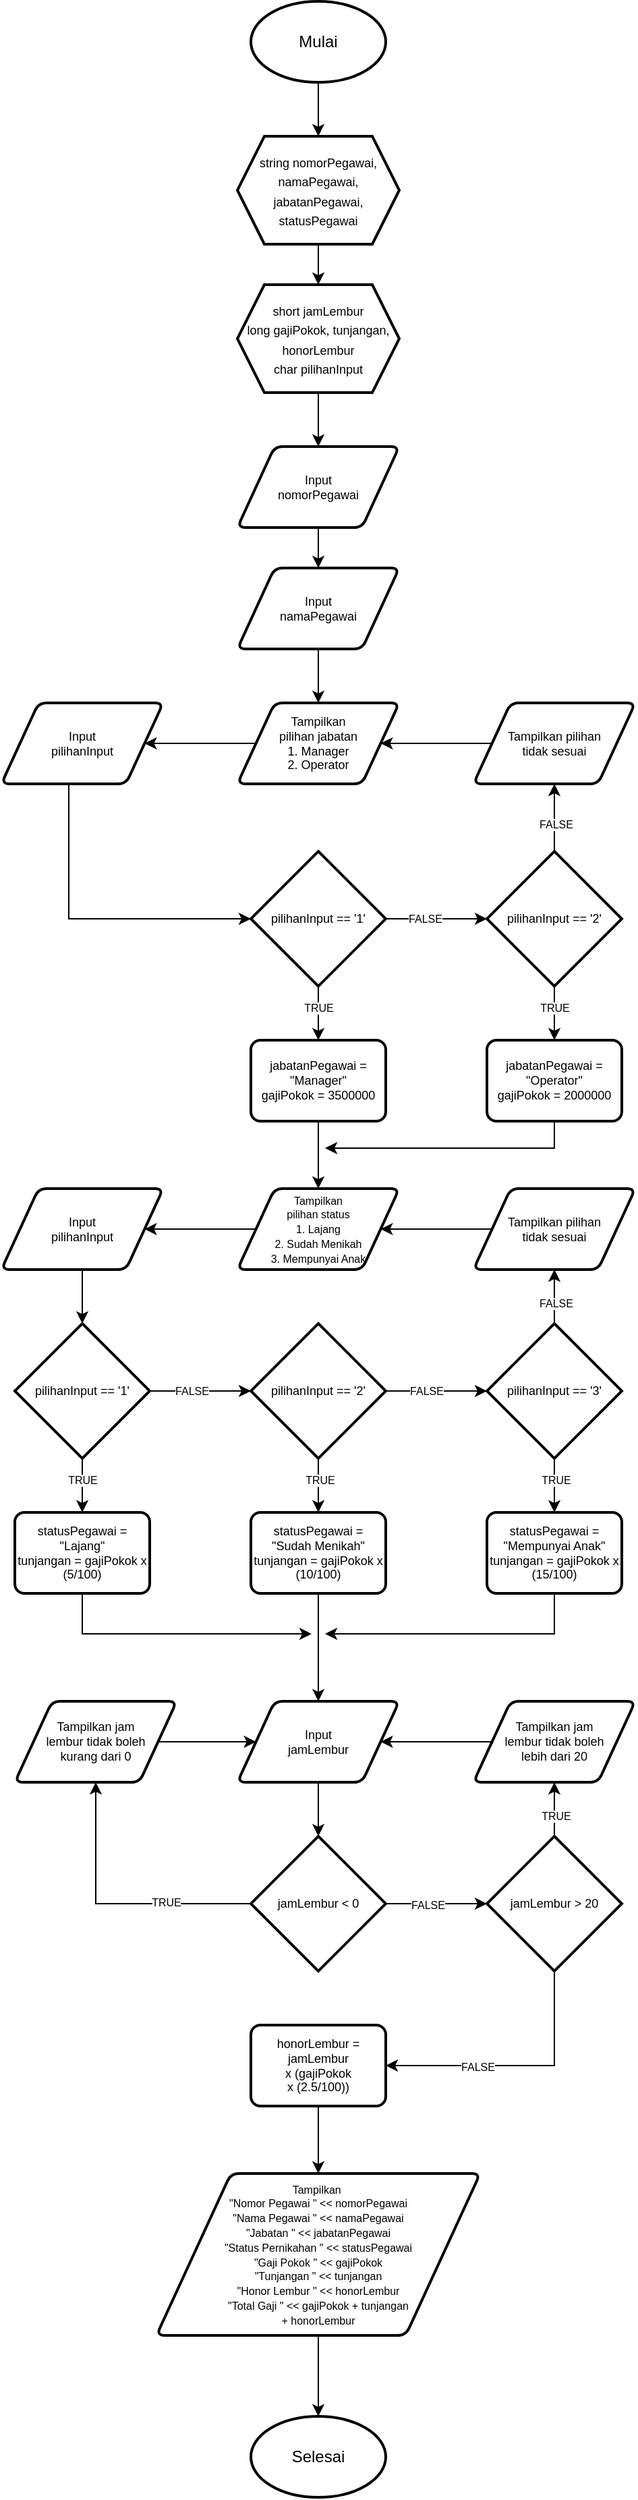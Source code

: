 <mxfile version="20.5.1" type="google"><diagram id="qdH4s8__qUpfqZan_WhN" name="Page-1"><mxGraphModel grid="1" page="1" gridSize="10" guides="1" tooltips="1" connect="1" arrows="1" fold="1" pageScale="1" pageWidth="850" pageHeight="1100" math="0" shadow="0"><root><mxCell id="0"/><mxCell id="1" parent="0"/><mxCell id="PZIe---fCXxBtA5bAcO1-10" style="edgeStyle=orthogonalEdgeStyle;rounded=0;orthogonalLoop=1;jettySize=auto;html=1;entryX=0.5;entryY=0;entryDx=0;entryDy=0;fontSize=9;" edge="1" parent="1" source="PZIe---fCXxBtA5bAcO1-2" target="PZIe---fCXxBtA5bAcO1-4"><mxGeometry relative="1" as="geometry"/></mxCell><mxCell id="PZIe---fCXxBtA5bAcO1-2" value="Mulai" style="strokeWidth=2;html=1;shape=mxgraph.flowchart.start_1;whiteSpace=wrap;" vertex="1" parent="1"><mxGeometry x="375" y="80" width="100" height="60" as="geometry"/></mxCell><mxCell id="PZIe---fCXxBtA5bAcO1-11" style="edgeStyle=orthogonalEdgeStyle;rounded=0;orthogonalLoop=1;jettySize=auto;html=1;entryX=0.5;entryY=0;entryDx=0;entryDy=0;fontSize=9;" edge="1" parent="1" source="PZIe---fCXxBtA5bAcO1-4" target="PZIe---fCXxBtA5bAcO1-5"><mxGeometry relative="1" as="geometry"/></mxCell><mxCell id="PZIe---fCXxBtA5bAcO1-4" value="&lt;font style=&quot;font-size: 9px;&quot;&gt;string nomorPegawai, namaPegawai, jabatanPegawai, statusPegawai&lt;/font&gt;" style="shape=hexagon;perimeter=hexagonPerimeter2;whiteSpace=wrap;html=1;fixedSize=1;strokeWidth=2;" vertex="1" parent="1"><mxGeometry x="365" y="180" width="120" height="80" as="geometry"/></mxCell><mxCell id="PZIe---fCXxBtA5bAcO1-12" style="edgeStyle=orthogonalEdgeStyle;rounded=0;orthogonalLoop=1;jettySize=auto;html=1;entryX=0.5;entryY=0;entryDx=0;entryDy=0;fontSize=9;" edge="1" parent="1" source="PZIe---fCXxBtA5bAcO1-5" target="PZIe---fCXxBtA5bAcO1-6"><mxGeometry relative="1" as="geometry"/></mxCell><mxCell id="PZIe---fCXxBtA5bAcO1-5" value="&lt;font style=&quot;font-size: 9px;&quot;&gt;short jamLembur&lt;br&gt;long gajiPokok, tunjangan, honorLembur&lt;br&gt;char pilihanInput&lt;br&gt;&lt;/font&gt;" style="shape=hexagon;perimeter=hexagonPerimeter2;whiteSpace=wrap;html=1;fixedSize=1;strokeWidth=2;" vertex="1" parent="1"><mxGeometry x="365" y="290" width="120" height="80" as="geometry"/></mxCell><mxCell id="PZIe---fCXxBtA5bAcO1-24" style="edgeStyle=orthogonalEdgeStyle;rounded=0;orthogonalLoop=1;jettySize=auto;html=1;fontSize=9;" edge="1" parent="1" source="PZIe---fCXxBtA5bAcO1-15" target="PZIe---fCXxBtA5bAcO1-23"><mxGeometry relative="1" as="geometry"/></mxCell><mxCell id="-r2B2K1S1wz2ifGDP3PW-55" value="FALSE" style="edgeLabel;html=1;align=center;verticalAlign=middle;resizable=0;points=[];fontSize=8;" connectable="0" vertex="1" parent="PZIe---fCXxBtA5bAcO1-24"><mxGeometry x="-0.228" relative="1" as="geometry"><mxPoint as="offset"/></mxGeometry></mxCell><mxCell id="PZIe---fCXxBtA5bAcO1-31" style="edgeStyle=orthogonalEdgeStyle;rounded=0;orthogonalLoop=1;jettySize=auto;html=1;entryX=0.5;entryY=0;entryDx=0;entryDy=0;fontSize=9;" edge="1" parent="1" source="PZIe---fCXxBtA5bAcO1-15" target="PZIe---fCXxBtA5bAcO1-26"><mxGeometry relative="1" as="geometry"/></mxCell><mxCell id="-r2B2K1S1wz2ifGDP3PW-54" value="TRUE" style="edgeLabel;html=1;align=center;verticalAlign=middle;resizable=0;points=[];fontSize=8;" connectable="0" vertex="1" parent="PZIe---fCXxBtA5bAcO1-31"><mxGeometry x="-0.218" relative="1" as="geometry"><mxPoint as="offset"/></mxGeometry></mxCell><mxCell id="PZIe---fCXxBtA5bAcO1-15" value="pilihanInput == '1'" style="strokeWidth=2;html=1;shape=mxgraph.flowchart.decision;whiteSpace=wrap;fontSize=9;" vertex="1" parent="1"><mxGeometry x="375" y="710" width="100" height="100" as="geometry"/></mxCell><mxCell id="PZIe---fCXxBtA5bAcO1-29" style="edgeStyle=orthogonalEdgeStyle;rounded=0;orthogonalLoop=1;jettySize=auto;html=1;fontSize=9;" edge="1" parent="1" source="PZIe---fCXxBtA5bAcO1-23" target="PZIe---fCXxBtA5bAcO1-28"><mxGeometry relative="1" as="geometry"/></mxCell><mxCell id="-r2B2K1S1wz2ifGDP3PW-57" value="FALSE" style="edgeLabel;html=1;align=center;verticalAlign=middle;resizable=0;points=[];fontSize=8;" connectable="0" vertex="1" parent="PZIe---fCXxBtA5bAcO1-29"><mxGeometry x="-0.183" y="-1" relative="1" as="geometry"><mxPoint as="offset"/></mxGeometry></mxCell><mxCell id="PZIe---fCXxBtA5bAcO1-32" style="edgeStyle=orthogonalEdgeStyle;rounded=0;orthogonalLoop=1;jettySize=auto;html=1;entryX=0.5;entryY=0;entryDx=0;entryDy=0;fontSize=9;" edge="1" parent="1" source="PZIe---fCXxBtA5bAcO1-23" target="PZIe---fCXxBtA5bAcO1-25"><mxGeometry relative="1" as="geometry"/></mxCell><mxCell id="-r2B2K1S1wz2ifGDP3PW-56" value="TRUE" style="edgeLabel;html=1;align=center;verticalAlign=middle;resizable=0;points=[];fontSize=8;" connectable="0" vertex="1" parent="PZIe---fCXxBtA5bAcO1-32"><mxGeometry x="-0.231" relative="1" as="geometry"><mxPoint as="offset"/></mxGeometry></mxCell><mxCell id="PZIe---fCXxBtA5bAcO1-23" value="pilihanInput == '2'" style="strokeWidth=2;html=1;shape=mxgraph.flowchart.decision;whiteSpace=wrap;fontSize=9;" vertex="1" parent="1"><mxGeometry x="550" y="710" width="100" height="100" as="geometry"/></mxCell><mxCell id="-r2B2K1S1wz2ifGDP3PW-7" style="edgeStyle=orthogonalEdgeStyle;rounded=0;orthogonalLoop=1;jettySize=auto;html=1;fontSize=8;" edge="1" parent="1" source="PZIe---fCXxBtA5bAcO1-25"><mxGeometry relative="1" as="geometry"><mxPoint x="430" y="930" as="targetPoint"/><Array as="points"><mxPoint x="600" y="930"/></Array></mxGeometry></mxCell><mxCell id="PZIe---fCXxBtA5bAcO1-25" value="jabatanPegawai = &quot;Operator&quot;&lt;br&gt;gajiPokok = 2000000" style="rounded=1;whiteSpace=wrap;html=1;absoluteArcSize=1;arcSize=14;strokeWidth=2;fontSize=9;" vertex="1" parent="1"><mxGeometry x="550" y="850" width="100" height="60" as="geometry"/></mxCell><mxCell id="-r2B2K1S1wz2ifGDP3PW-5" style="edgeStyle=orthogonalEdgeStyle;rounded=0;orthogonalLoop=1;jettySize=auto;html=1;entryX=0.5;entryY=0;entryDx=0;entryDy=0;fontSize=8;" edge="1" parent="1" source="PZIe---fCXxBtA5bAcO1-26" target="-r2B2K1S1wz2ifGDP3PW-1"><mxGeometry relative="1" as="geometry"/></mxCell><mxCell id="PZIe---fCXxBtA5bAcO1-26" value="jabatanPegawai = &quot;Manager&quot;&lt;br&gt;gajiPokok = 3500000" style="rounded=1;whiteSpace=wrap;html=1;absoluteArcSize=1;arcSize=14;strokeWidth=2;fontSize=9;" vertex="1" parent="1"><mxGeometry x="375" y="850" width="100" height="60" as="geometry"/></mxCell><mxCell id="PZIe---fCXxBtA5bAcO1-6" value="Input &lt;br&gt;nomorPegawai" style="shape=parallelogram;html=1;strokeWidth=2;perimeter=parallelogramPerimeter;whiteSpace=wrap;rounded=1;arcSize=12;size=0.23;fontSize=9;" vertex="1" parent="1"><mxGeometry x="365" y="410" width="120.0" height="60" as="geometry"/></mxCell><mxCell id="PZIe---fCXxBtA5bAcO1-7" value="Input &lt;br&gt;namaPegawai" style="shape=parallelogram;html=1;strokeWidth=2;perimeter=parallelogramPerimeter;whiteSpace=wrap;rounded=1;arcSize=12;size=0.23;fontSize=9;" vertex="1" parent="1"><mxGeometry x="365" y="500" width="120.0" height="60" as="geometry"/></mxCell><mxCell id="PZIe---fCXxBtA5bAcO1-13" style="edgeStyle=orthogonalEdgeStyle;rounded=0;orthogonalLoop=1;jettySize=auto;html=1;entryX=0.5;entryY=0;entryDx=0;entryDy=0;fontSize=9;" edge="1" parent="1" source="PZIe---fCXxBtA5bAcO1-6" target="PZIe---fCXxBtA5bAcO1-7"><mxGeometry relative="1" as="geometry"/></mxCell><mxCell id="-r2B2K1S1wz2ifGDP3PW-64" style="edgeStyle=orthogonalEdgeStyle;rounded=0;orthogonalLoop=1;jettySize=auto;html=1;entryX=1;entryY=0.5;entryDx=0;entryDy=0;fontSize=8;" edge="1" parent="1" source="PZIe---fCXxBtA5bAcO1-8" target="PZIe---fCXxBtA5bAcO1-20"><mxGeometry relative="1" as="geometry"/></mxCell><mxCell id="PZIe---fCXxBtA5bAcO1-8" value="Tampilkan &lt;br&gt;pilihan jabatan&lt;br&gt;1. Manager&lt;br&gt;2. Operator" style="shape=parallelogram;html=1;strokeWidth=2;perimeter=parallelogramPerimeter;whiteSpace=wrap;rounded=1;arcSize=12;size=0.23;fontSize=9;" vertex="1" parent="1"><mxGeometry x="365" y="600" width="120.0" height="60" as="geometry"/></mxCell><mxCell id="PZIe---fCXxBtA5bAcO1-14" style="edgeStyle=orthogonalEdgeStyle;rounded=0;orthogonalLoop=1;jettySize=auto;html=1;entryX=0.5;entryY=0;entryDx=0;entryDy=0;fontSize=9;" edge="1" parent="1" source="PZIe---fCXxBtA5bAcO1-7" target="PZIe---fCXxBtA5bAcO1-8"><mxGeometry relative="1" as="geometry"/></mxCell><mxCell id="-r2B2K1S1wz2ifGDP3PW-63" style="edgeStyle=orthogonalEdgeStyle;rounded=0;orthogonalLoop=1;jettySize=auto;html=1;fontSize=8;entryX=0;entryY=0.5;entryDx=0;entryDy=0;entryPerimeter=0;" edge="1" parent="1" source="PZIe---fCXxBtA5bAcO1-20" target="PZIe---fCXxBtA5bAcO1-15"><mxGeometry relative="1" as="geometry"><mxPoint x="370.029" y="800" as="targetPoint"/><Array as="points"><mxPoint x="240" y="760"/></Array></mxGeometry></mxCell><mxCell id="PZIe---fCXxBtA5bAcO1-20" value="Input&lt;br&gt;pilihanInput" style="shape=parallelogram;html=1;strokeWidth=2;perimeter=parallelogramPerimeter;whiteSpace=wrap;rounded=1;arcSize=12;size=0.23;fontSize=9;" vertex="1" parent="1"><mxGeometry x="190" y="600" width="120.0" height="60" as="geometry"/></mxCell><mxCell id="-r2B2K1S1wz2ifGDP3PW-4" style="edgeStyle=orthogonalEdgeStyle;rounded=0;orthogonalLoop=1;jettySize=auto;html=1;entryX=1;entryY=0.5;entryDx=0;entryDy=0;fontSize=8;exitX=0;exitY=0.5;exitDx=0;exitDy=0;" edge="1" parent="1" source="PZIe---fCXxBtA5bAcO1-28" target="PZIe---fCXxBtA5bAcO1-8"><mxGeometry relative="1" as="geometry"><Array as="points"/></mxGeometry></mxCell><mxCell id="PZIe---fCXxBtA5bAcO1-28" value="Tampilkan pilihan &lt;br&gt;tidak sesuai" style="shape=parallelogram;html=1;strokeWidth=2;perimeter=parallelogramPerimeter;whiteSpace=wrap;rounded=1;arcSize=12;size=0.23;fontSize=9;" vertex="1" parent="1"><mxGeometry x="540" y="600" width="120.0" height="60" as="geometry"/></mxCell><mxCell id="-r2B2K1S1wz2ifGDP3PW-59" style="edgeStyle=orthogonalEdgeStyle;rounded=0;orthogonalLoop=1;jettySize=auto;html=1;fontSize=8;" edge="1" parent="1" source="-r2B2K1S1wz2ifGDP3PW-1" target="-r2B2K1S1wz2ifGDP3PW-58"><mxGeometry relative="1" as="geometry"/></mxCell><mxCell id="-r2B2K1S1wz2ifGDP3PW-1" value="&lt;font style=&quot;font-size: 8px;&quot;&gt;Tampilkan &lt;br&gt;pilihan status&lt;br&gt;1. Lajang&lt;br&gt;2. Sudah Menikah&lt;br&gt;3. Mempunyai Anak&lt;/font&gt;" style="shape=parallelogram;html=1;strokeWidth=2;perimeter=parallelogramPerimeter;whiteSpace=wrap;rounded=1;arcSize=12;size=0.23;fontSize=9;" vertex="1" parent="1"><mxGeometry x="365" y="960" width="120.0" height="60" as="geometry"/></mxCell><mxCell id="-r2B2K1S1wz2ifGDP3PW-18" style="edgeStyle=orthogonalEdgeStyle;rounded=0;orthogonalLoop=1;jettySize=auto;html=1;fontSize=8;" edge="1" parent="1" source="-r2B2K1S1wz2ifGDP3PW-8" target="-r2B2K1S1wz2ifGDP3PW-12"><mxGeometry relative="1" as="geometry"/></mxCell><mxCell id="-r2B2K1S1wz2ifGDP3PW-66" value="FALSE" style="edgeLabel;html=1;align=center;verticalAlign=middle;resizable=0;points=[];fontSize=8;" connectable="0" vertex="1" parent="-r2B2K1S1wz2ifGDP3PW-18"><mxGeometry x="-0.168" relative="1" as="geometry"><mxPoint as="offset"/></mxGeometry></mxCell><mxCell id="-r2B2K1S1wz2ifGDP3PW-22" style="edgeStyle=orthogonalEdgeStyle;rounded=0;orthogonalLoop=1;jettySize=auto;html=1;entryX=0.5;entryY=0;entryDx=0;entryDy=0;fontSize=8;" edge="1" parent="1" source="-r2B2K1S1wz2ifGDP3PW-8" target="-r2B2K1S1wz2ifGDP3PW-14"><mxGeometry relative="1" as="geometry"/></mxCell><mxCell id="-r2B2K1S1wz2ifGDP3PW-65" value="TRUE" style="edgeLabel;html=1;align=center;verticalAlign=middle;resizable=0;points=[];fontSize=8;" connectable="0" vertex="1" parent="-r2B2K1S1wz2ifGDP3PW-22"><mxGeometry x="-0.2" relative="1" as="geometry"><mxPoint as="offset"/></mxGeometry></mxCell><mxCell id="-r2B2K1S1wz2ifGDP3PW-8" value="pilihanInput == '1'" style="strokeWidth=2;html=1;shape=mxgraph.flowchart.decision;whiteSpace=wrap;fontSize=9;" vertex="1" parent="1"><mxGeometry x="200" y="1060" width="100" height="100" as="geometry"/></mxCell><mxCell id="-r2B2K1S1wz2ifGDP3PW-19" style="edgeStyle=orthogonalEdgeStyle;rounded=0;orthogonalLoop=1;jettySize=auto;html=1;fontSize=8;" edge="1" parent="1" source="-r2B2K1S1wz2ifGDP3PW-12" target="-r2B2K1S1wz2ifGDP3PW-13"><mxGeometry relative="1" as="geometry"/></mxCell><mxCell id="-r2B2K1S1wz2ifGDP3PW-68" value="FALSE" style="edgeLabel;html=1;align=center;verticalAlign=middle;resizable=0;points=[];fontSize=8;" connectable="0" vertex="1" parent="-r2B2K1S1wz2ifGDP3PW-19"><mxGeometry x="-0.216" relative="1" as="geometry"><mxPoint as="offset"/></mxGeometry></mxCell><mxCell id="-r2B2K1S1wz2ifGDP3PW-20" style="edgeStyle=orthogonalEdgeStyle;rounded=0;orthogonalLoop=1;jettySize=auto;html=1;entryX=0.5;entryY=0;entryDx=0;entryDy=0;fontSize=8;" edge="1" parent="1" source="-r2B2K1S1wz2ifGDP3PW-12" target="-r2B2K1S1wz2ifGDP3PW-15"><mxGeometry relative="1" as="geometry"/></mxCell><mxCell id="-r2B2K1S1wz2ifGDP3PW-67" value="TRUE" style="edgeLabel;html=1;align=center;verticalAlign=middle;resizable=0;points=[];fontSize=8;" connectable="0" vertex="1" parent="-r2B2K1S1wz2ifGDP3PW-20"><mxGeometry x="-0.2" y="1" relative="1" as="geometry"><mxPoint as="offset"/></mxGeometry></mxCell><mxCell id="-r2B2K1S1wz2ifGDP3PW-12" value="pilihanInput == '2'" style="strokeWidth=2;html=1;shape=mxgraph.flowchart.decision;whiteSpace=wrap;fontSize=9;" vertex="1" parent="1"><mxGeometry x="375" y="1060" width="100" height="100" as="geometry"/></mxCell><mxCell id="-r2B2K1S1wz2ifGDP3PW-23" style="edgeStyle=orthogonalEdgeStyle;rounded=0;orthogonalLoop=1;jettySize=auto;html=1;entryX=0.5;entryY=0;entryDx=0;entryDy=0;fontSize=8;" edge="1" parent="1" source="-r2B2K1S1wz2ifGDP3PW-13" target="-r2B2K1S1wz2ifGDP3PW-16"><mxGeometry relative="1" as="geometry"/></mxCell><mxCell id="-r2B2K1S1wz2ifGDP3PW-69" value="TRUE" style="edgeLabel;html=1;align=center;verticalAlign=middle;resizable=0;points=[];fontSize=8;" connectable="0" vertex="1" parent="-r2B2K1S1wz2ifGDP3PW-23"><mxGeometry x="-0.2" y="1" relative="1" as="geometry"><mxPoint as="offset"/></mxGeometry></mxCell><mxCell id="-r2B2K1S1wz2ifGDP3PW-72" style="edgeStyle=orthogonalEdgeStyle;rounded=0;orthogonalLoop=1;jettySize=auto;html=1;entryX=0.5;entryY=1;entryDx=0;entryDy=0;fontSize=8;" edge="1" parent="1" source="-r2B2K1S1wz2ifGDP3PW-13" target="-r2B2K1S1wz2ifGDP3PW-71"><mxGeometry relative="1" as="geometry"/></mxCell><mxCell id="-r2B2K1S1wz2ifGDP3PW-74" value="FALSE" style="edgeLabel;html=1;align=center;verticalAlign=middle;resizable=0;points=[];fontSize=8;" connectable="0" vertex="1" parent="-r2B2K1S1wz2ifGDP3PW-72"><mxGeometry x="-0.233" y="-1" relative="1" as="geometry"><mxPoint as="offset"/></mxGeometry></mxCell><mxCell id="-r2B2K1S1wz2ifGDP3PW-13" value="pilihanInput == '3'" style="strokeWidth=2;html=1;shape=mxgraph.flowchart.decision;whiteSpace=wrap;fontSize=9;" vertex="1" parent="1"><mxGeometry x="550" y="1060" width="100" height="100" as="geometry"/></mxCell><mxCell id="-r2B2K1S1wz2ifGDP3PW-44" style="edgeStyle=orthogonalEdgeStyle;rounded=0;orthogonalLoop=1;jettySize=auto;html=1;fontSize=8;exitX=0.5;exitY=1;exitDx=0;exitDy=0;" edge="1" parent="1" source="-r2B2K1S1wz2ifGDP3PW-14"><mxGeometry relative="1" as="geometry"><mxPoint x="420" y="1290" as="targetPoint"/><Array as="points"><mxPoint x="250" y="1290"/></Array></mxGeometry></mxCell><mxCell id="-r2B2K1S1wz2ifGDP3PW-14" value="statusPegawai = &quot;Lajang&quot;&lt;br&gt;tunjangan = gajiPokok x (5/100)" style="rounded=1;whiteSpace=wrap;html=1;absoluteArcSize=1;arcSize=14;strokeWidth=2;fontSize=9;" vertex="1" parent="1"><mxGeometry x="200" y="1200" width="100" height="60" as="geometry"/></mxCell><mxCell id="-r2B2K1S1wz2ifGDP3PW-31" style="edgeStyle=orthogonalEdgeStyle;rounded=0;orthogonalLoop=1;jettySize=auto;html=1;entryX=0.5;entryY=0;entryDx=0;entryDy=0;fontSize=8;" edge="1" parent="1" source="-r2B2K1S1wz2ifGDP3PW-15" target="-r2B2K1S1wz2ifGDP3PW-24"><mxGeometry relative="1" as="geometry"/></mxCell><mxCell id="-r2B2K1S1wz2ifGDP3PW-15" value="statusPegawai =&lt;br&gt;&quot;Sudah Menikah&quot;&lt;br&gt;tunjangan = gajiPokok x (10/100)" style="rounded=1;whiteSpace=wrap;html=1;absoluteArcSize=1;arcSize=14;strokeWidth=2;fontSize=9;" vertex="1" parent="1"><mxGeometry x="375" y="1200" width="100" height="60" as="geometry"/></mxCell><mxCell id="-r2B2K1S1wz2ifGDP3PW-42" style="edgeStyle=orthogonalEdgeStyle;rounded=0;orthogonalLoop=1;jettySize=auto;html=1;fontSize=8;" edge="1" parent="1" source="-r2B2K1S1wz2ifGDP3PW-16"><mxGeometry relative="1" as="geometry"><mxPoint x="430" y="1290" as="targetPoint"/><Array as="points"><mxPoint x="600" y="1290"/></Array></mxGeometry></mxCell><mxCell id="-r2B2K1S1wz2ifGDP3PW-16" value="statusPegawai =&lt;br&gt;&quot;Mempunyai Anak&quot;&lt;br&gt;tunjangan = gajiPokok x (15/100)" style="rounded=1;whiteSpace=wrap;html=1;absoluteArcSize=1;arcSize=14;strokeWidth=2;fontSize=9;" vertex="1" parent="1"><mxGeometry x="550" y="1200" width="100" height="60" as="geometry"/></mxCell><mxCell id="-r2B2K1S1wz2ifGDP3PW-32" style="edgeStyle=orthogonalEdgeStyle;rounded=0;orthogonalLoop=1;jettySize=auto;html=1;entryX=0.5;entryY=0;entryDx=0;entryDy=0;entryPerimeter=0;fontSize=8;" edge="1" parent="1" source="-r2B2K1S1wz2ifGDP3PW-24" target="-r2B2K1S1wz2ifGDP3PW-27"><mxGeometry relative="1" as="geometry"/></mxCell><mxCell id="-r2B2K1S1wz2ifGDP3PW-24" value="Input&lt;br&gt;jamLembur" style="shape=parallelogram;html=1;strokeWidth=2;perimeter=parallelogramPerimeter;whiteSpace=wrap;rounded=1;arcSize=12;size=0.23;fontSize=9;" vertex="1" parent="1"><mxGeometry x="365" y="1340" width="120.0" height="60" as="geometry"/></mxCell><mxCell id="-r2B2K1S1wz2ifGDP3PW-33" style="edgeStyle=orthogonalEdgeStyle;rounded=0;orthogonalLoop=1;jettySize=auto;html=1;entryX=0;entryY=0.5;entryDx=0;entryDy=0;entryPerimeter=0;fontSize=8;" edge="1" parent="1" source="-r2B2K1S1wz2ifGDP3PW-27" target="-r2B2K1S1wz2ifGDP3PW-28"><mxGeometry relative="1" as="geometry"/></mxCell><mxCell id="-r2B2K1S1wz2ifGDP3PW-76" value="FALSE" style="edgeLabel;html=1;align=center;verticalAlign=middle;resizable=0;points=[];fontSize=8;" connectable="0" vertex="1" parent="-r2B2K1S1wz2ifGDP3PW-33"><mxGeometry x="-0.176" y="-1" relative="1" as="geometry"><mxPoint as="offset"/></mxGeometry></mxCell><mxCell id="-r2B2K1S1wz2ifGDP3PW-36" style="edgeStyle=orthogonalEdgeStyle;rounded=0;orthogonalLoop=1;jettySize=auto;html=1;fontSize=8;" edge="1" parent="1" source="-r2B2K1S1wz2ifGDP3PW-27" target="-r2B2K1S1wz2ifGDP3PW-34"><mxGeometry relative="1" as="geometry"/></mxCell><mxCell id="-r2B2K1S1wz2ifGDP3PW-75" value="TRUE" style="edgeLabel;html=1;align=center;verticalAlign=middle;resizable=0;points=[];fontSize=8;" connectable="0" vertex="1" parent="-r2B2K1S1wz2ifGDP3PW-36"><mxGeometry x="-0.382" y="-1" relative="1" as="geometry"><mxPoint as="offset"/></mxGeometry></mxCell><mxCell id="-r2B2K1S1wz2ifGDP3PW-27" value="jamLembur &amp;lt; 0" style="strokeWidth=2;html=1;shape=mxgraph.flowchart.decision;whiteSpace=wrap;fontSize=9;" vertex="1" parent="1"><mxGeometry x="375" y="1440" width="100" height="100" as="geometry"/></mxCell><mxCell id="-r2B2K1S1wz2ifGDP3PW-39" style="edgeStyle=orthogonalEdgeStyle;rounded=0;orthogonalLoop=1;jettySize=auto;html=1;fontSize=8;" edge="1" parent="1" source="-r2B2K1S1wz2ifGDP3PW-28" target="-r2B2K1S1wz2ifGDP3PW-38"><mxGeometry relative="1" as="geometry"/></mxCell><mxCell id="-r2B2K1S1wz2ifGDP3PW-77" value="TRUE" style="edgeLabel;html=1;align=center;verticalAlign=middle;resizable=0;points=[];fontSize=8;" connectable="0" vertex="1" parent="-r2B2K1S1wz2ifGDP3PW-39"><mxGeometry x="-0.217" y="-1" relative="1" as="geometry"><mxPoint as="offset"/></mxGeometry></mxCell><mxCell id="-r2B2K1S1wz2ifGDP3PW-48" style="edgeStyle=orthogonalEdgeStyle;rounded=0;orthogonalLoop=1;jettySize=auto;html=1;entryX=1;entryY=0.5;entryDx=0;entryDy=0;fontSize=8;" edge="1" parent="1" source="-r2B2K1S1wz2ifGDP3PW-28" target="-r2B2K1S1wz2ifGDP3PW-47"><mxGeometry relative="1" as="geometry"><Array as="points"><mxPoint x="600" y="1610"/></Array></mxGeometry></mxCell><mxCell id="-r2B2K1S1wz2ifGDP3PW-78" value="FALSE" style="edgeLabel;html=1;align=center;verticalAlign=middle;resizable=0;points=[];fontSize=8;" connectable="0" vertex="1" parent="-r2B2K1S1wz2ifGDP3PW-48"><mxGeometry x="0.31" y="1" relative="1" as="geometry"><mxPoint as="offset"/></mxGeometry></mxCell><mxCell id="-r2B2K1S1wz2ifGDP3PW-28" value="jamLembur &amp;gt; 20" style="strokeWidth=2;html=1;shape=mxgraph.flowchart.decision;whiteSpace=wrap;fontSize=9;" vertex="1" parent="1"><mxGeometry x="550" y="1440" width="100" height="100" as="geometry"/></mxCell><mxCell id="-r2B2K1S1wz2ifGDP3PW-37" style="edgeStyle=orthogonalEdgeStyle;rounded=0;orthogonalLoop=1;jettySize=auto;html=1;entryX=0;entryY=0.5;entryDx=0;entryDy=0;fontSize=8;exitX=1;exitY=0.5;exitDx=0;exitDy=0;" edge="1" parent="1" source="-r2B2K1S1wz2ifGDP3PW-34" target="-r2B2K1S1wz2ifGDP3PW-24"><mxGeometry relative="1" as="geometry"><Array as="points"/></mxGeometry></mxCell><mxCell id="-r2B2K1S1wz2ifGDP3PW-34" value="Tampilkan jam &lt;br&gt;lembur tidak boleh &lt;br&gt;kurang dari 0" style="shape=parallelogram;html=1;strokeWidth=2;perimeter=parallelogramPerimeter;whiteSpace=wrap;rounded=1;arcSize=12;size=0.23;fontSize=9;" vertex="1" parent="1"><mxGeometry x="200" y="1340" width="120.0" height="60" as="geometry"/></mxCell><mxCell id="-r2B2K1S1wz2ifGDP3PW-40" style="edgeStyle=orthogonalEdgeStyle;rounded=0;orthogonalLoop=1;jettySize=auto;html=1;fontSize=8;" edge="1" parent="1" source="-r2B2K1S1wz2ifGDP3PW-38" target="-r2B2K1S1wz2ifGDP3PW-24"><mxGeometry relative="1" as="geometry"/></mxCell><mxCell id="-r2B2K1S1wz2ifGDP3PW-38" value="Tampilkan jam &lt;br&gt;lembur tidak boleh &lt;br&gt;lebih dari 20" style="shape=parallelogram;html=1;strokeWidth=2;perimeter=parallelogramPerimeter;whiteSpace=wrap;rounded=1;arcSize=12;size=0.23;fontSize=9;" vertex="1" parent="1"><mxGeometry x="540" y="1340" width="120.0" height="60" as="geometry"/></mxCell><mxCell id="-r2B2K1S1wz2ifGDP3PW-79" style="edgeStyle=orthogonalEdgeStyle;rounded=0;orthogonalLoop=1;jettySize=auto;html=1;entryX=0.5;entryY=0;entryDx=0;entryDy=0;fontSize=8;" edge="1" parent="1" source="-r2B2K1S1wz2ifGDP3PW-47" target="-r2B2K1S1wz2ifGDP3PW-50"><mxGeometry relative="1" as="geometry"/></mxCell><mxCell id="-r2B2K1S1wz2ifGDP3PW-47" value="honorLembur = jamLembur &lt;br&gt;x (gajiPokok &lt;br&gt;x (2.5/100))" style="rounded=1;whiteSpace=wrap;html=1;absoluteArcSize=1;arcSize=14;strokeWidth=2;fontSize=9;" vertex="1" parent="1"><mxGeometry x="375" y="1580" width="100" height="60" as="geometry"/></mxCell><mxCell id="-r2B2K1S1wz2ifGDP3PW-81" style="edgeStyle=orthogonalEdgeStyle;rounded=0;orthogonalLoop=1;jettySize=auto;html=1;fontSize=8;" edge="1" parent="1" source="-r2B2K1S1wz2ifGDP3PW-50" target="-r2B2K1S1wz2ifGDP3PW-80"><mxGeometry relative="1" as="geometry"/></mxCell><mxCell id="-r2B2K1S1wz2ifGDP3PW-50" value="&lt;font style=&quot;font-size: 8px;&quot;&gt;Tampilkan&amp;nbsp;&lt;br&gt;&quot;Nomor Pegawai &quot; &amp;lt;&amp;lt; nomorPegawai&lt;br&gt;&quot;Nama Pegawai &quot; &amp;lt;&amp;lt; namaPegawai&lt;br&gt;&quot;Jabatan &quot; &amp;lt;&amp;lt; jabatanPegawai&lt;br&gt;&quot;Status Pernikahan &quot; &amp;lt;&amp;lt; statusPegawai&lt;br&gt;&quot;Gaji Pokok &quot; &amp;lt;&amp;lt; gajiPokok&lt;br&gt;&quot;Tunjangan &quot; &amp;lt;&amp;lt; tunjangan&lt;br&gt;&quot;Honor Lembur &quot; &amp;lt;&amp;lt; honorLembur&lt;br&gt;&quot;Total Gaji &quot; &amp;lt;&amp;lt; gajiPokok + tunjangan &lt;br&gt;+ honorLembur&lt;/font&gt;" style="shape=parallelogram;html=1;strokeWidth=2;perimeter=parallelogramPerimeter;whiteSpace=wrap;rounded=1;arcSize=12;size=0.23;fontSize=9;" vertex="1" parent="1"><mxGeometry x="305" y="1690" width="240" height="120" as="geometry"/></mxCell><mxCell id="-r2B2K1S1wz2ifGDP3PW-61" style="edgeStyle=orthogonalEdgeStyle;rounded=0;orthogonalLoop=1;jettySize=auto;html=1;entryX=0.5;entryY=0;entryDx=0;entryDy=0;entryPerimeter=0;fontSize=8;" edge="1" parent="1" source="-r2B2K1S1wz2ifGDP3PW-58" target="-r2B2K1S1wz2ifGDP3PW-8"><mxGeometry relative="1" as="geometry"/></mxCell><mxCell id="-r2B2K1S1wz2ifGDP3PW-58" value="Input&lt;br&gt;pilihanInput" style="shape=parallelogram;html=1;strokeWidth=2;perimeter=parallelogramPerimeter;whiteSpace=wrap;rounded=1;arcSize=12;size=0.23;fontSize=9;" vertex="1" parent="1"><mxGeometry x="190" y="960" width="120.0" height="60" as="geometry"/></mxCell><mxCell id="-r2B2K1S1wz2ifGDP3PW-73" style="edgeStyle=orthogonalEdgeStyle;rounded=0;orthogonalLoop=1;jettySize=auto;html=1;fontSize=8;" edge="1" parent="1" source="-r2B2K1S1wz2ifGDP3PW-71" target="-r2B2K1S1wz2ifGDP3PW-1"><mxGeometry relative="1" as="geometry"/></mxCell><mxCell id="-r2B2K1S1wz2ifGDP3PW-71" value="Tampilkan pilihan &lt;br&gt;tidak sesuai" style="shape=parallelogram;html=1;strokeWidth=2;perimeter=parallelogramPerimeter;whiteSpace=wrap;rounded=1;arcSize=12;size=0.23;fontSize=9;" vertex="1" parent="1"><mxGeometry x="540" y="960" width="120.0" height="60" as="geometry"/></mxCell><mxCell id="-r2B2K1S1wz2ifGDP3PW-80" value="Selesai" style="strokeWidth=2;html=1;shape=mxgraph.flowchart.start_1;whiteSpace=wrap;" vertex="1" parent="1"><mxGeometry x="375" y="1870" width="100" height="60" as="geometry"/></mxCell></root></mxGraphModel></diagram></mxfile>